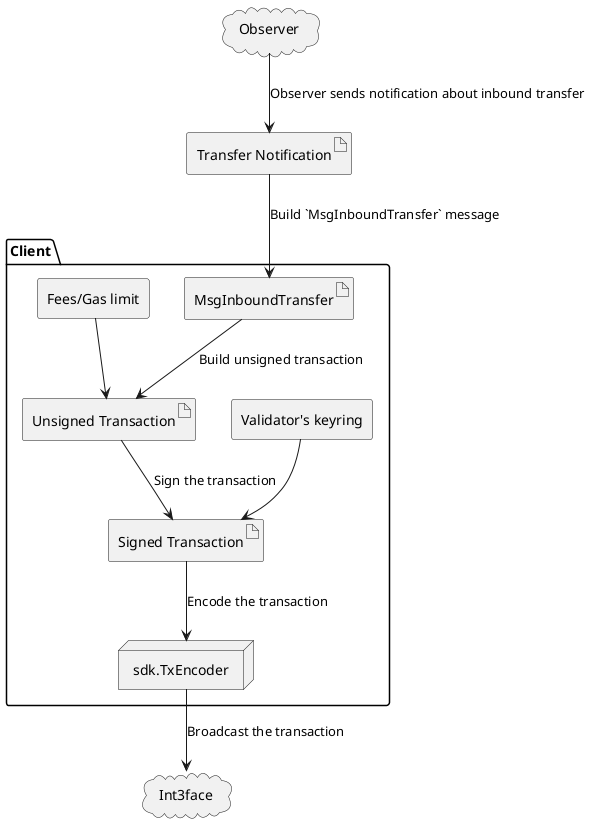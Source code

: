 @startuml int3face_broadcast

cloud "Observer" as obs
cloud "Int3face" as int3

artifact "Transfer Notification" as notif

folder "Client" as client {
    artifact "MsgInboundTransfer" as msg
    artifact "Unsigned Transaction" as unsigned
    artifact "Signed Transaction" as signed

    rectangle "Validator's keyring" as keyring
    rectangle "Fees/Gas limit" as params

    node "sdk.TxEncoder" as enc
}

obs -d-> notif: "Observer sends notification about inbound transfer"

notif -d-> msg: "Build `MsgInboundTransfer` message"

params -d-> unsigned
msg -d-> unsigned: "Build unsigned transaction"

keyring -d-> signed
unsigned -d-> signed: "Sign the transaction"

signed -d-> enc: "Encode the transaction"

enc -d-> int3: "Broadcast the transaction"

@enduml